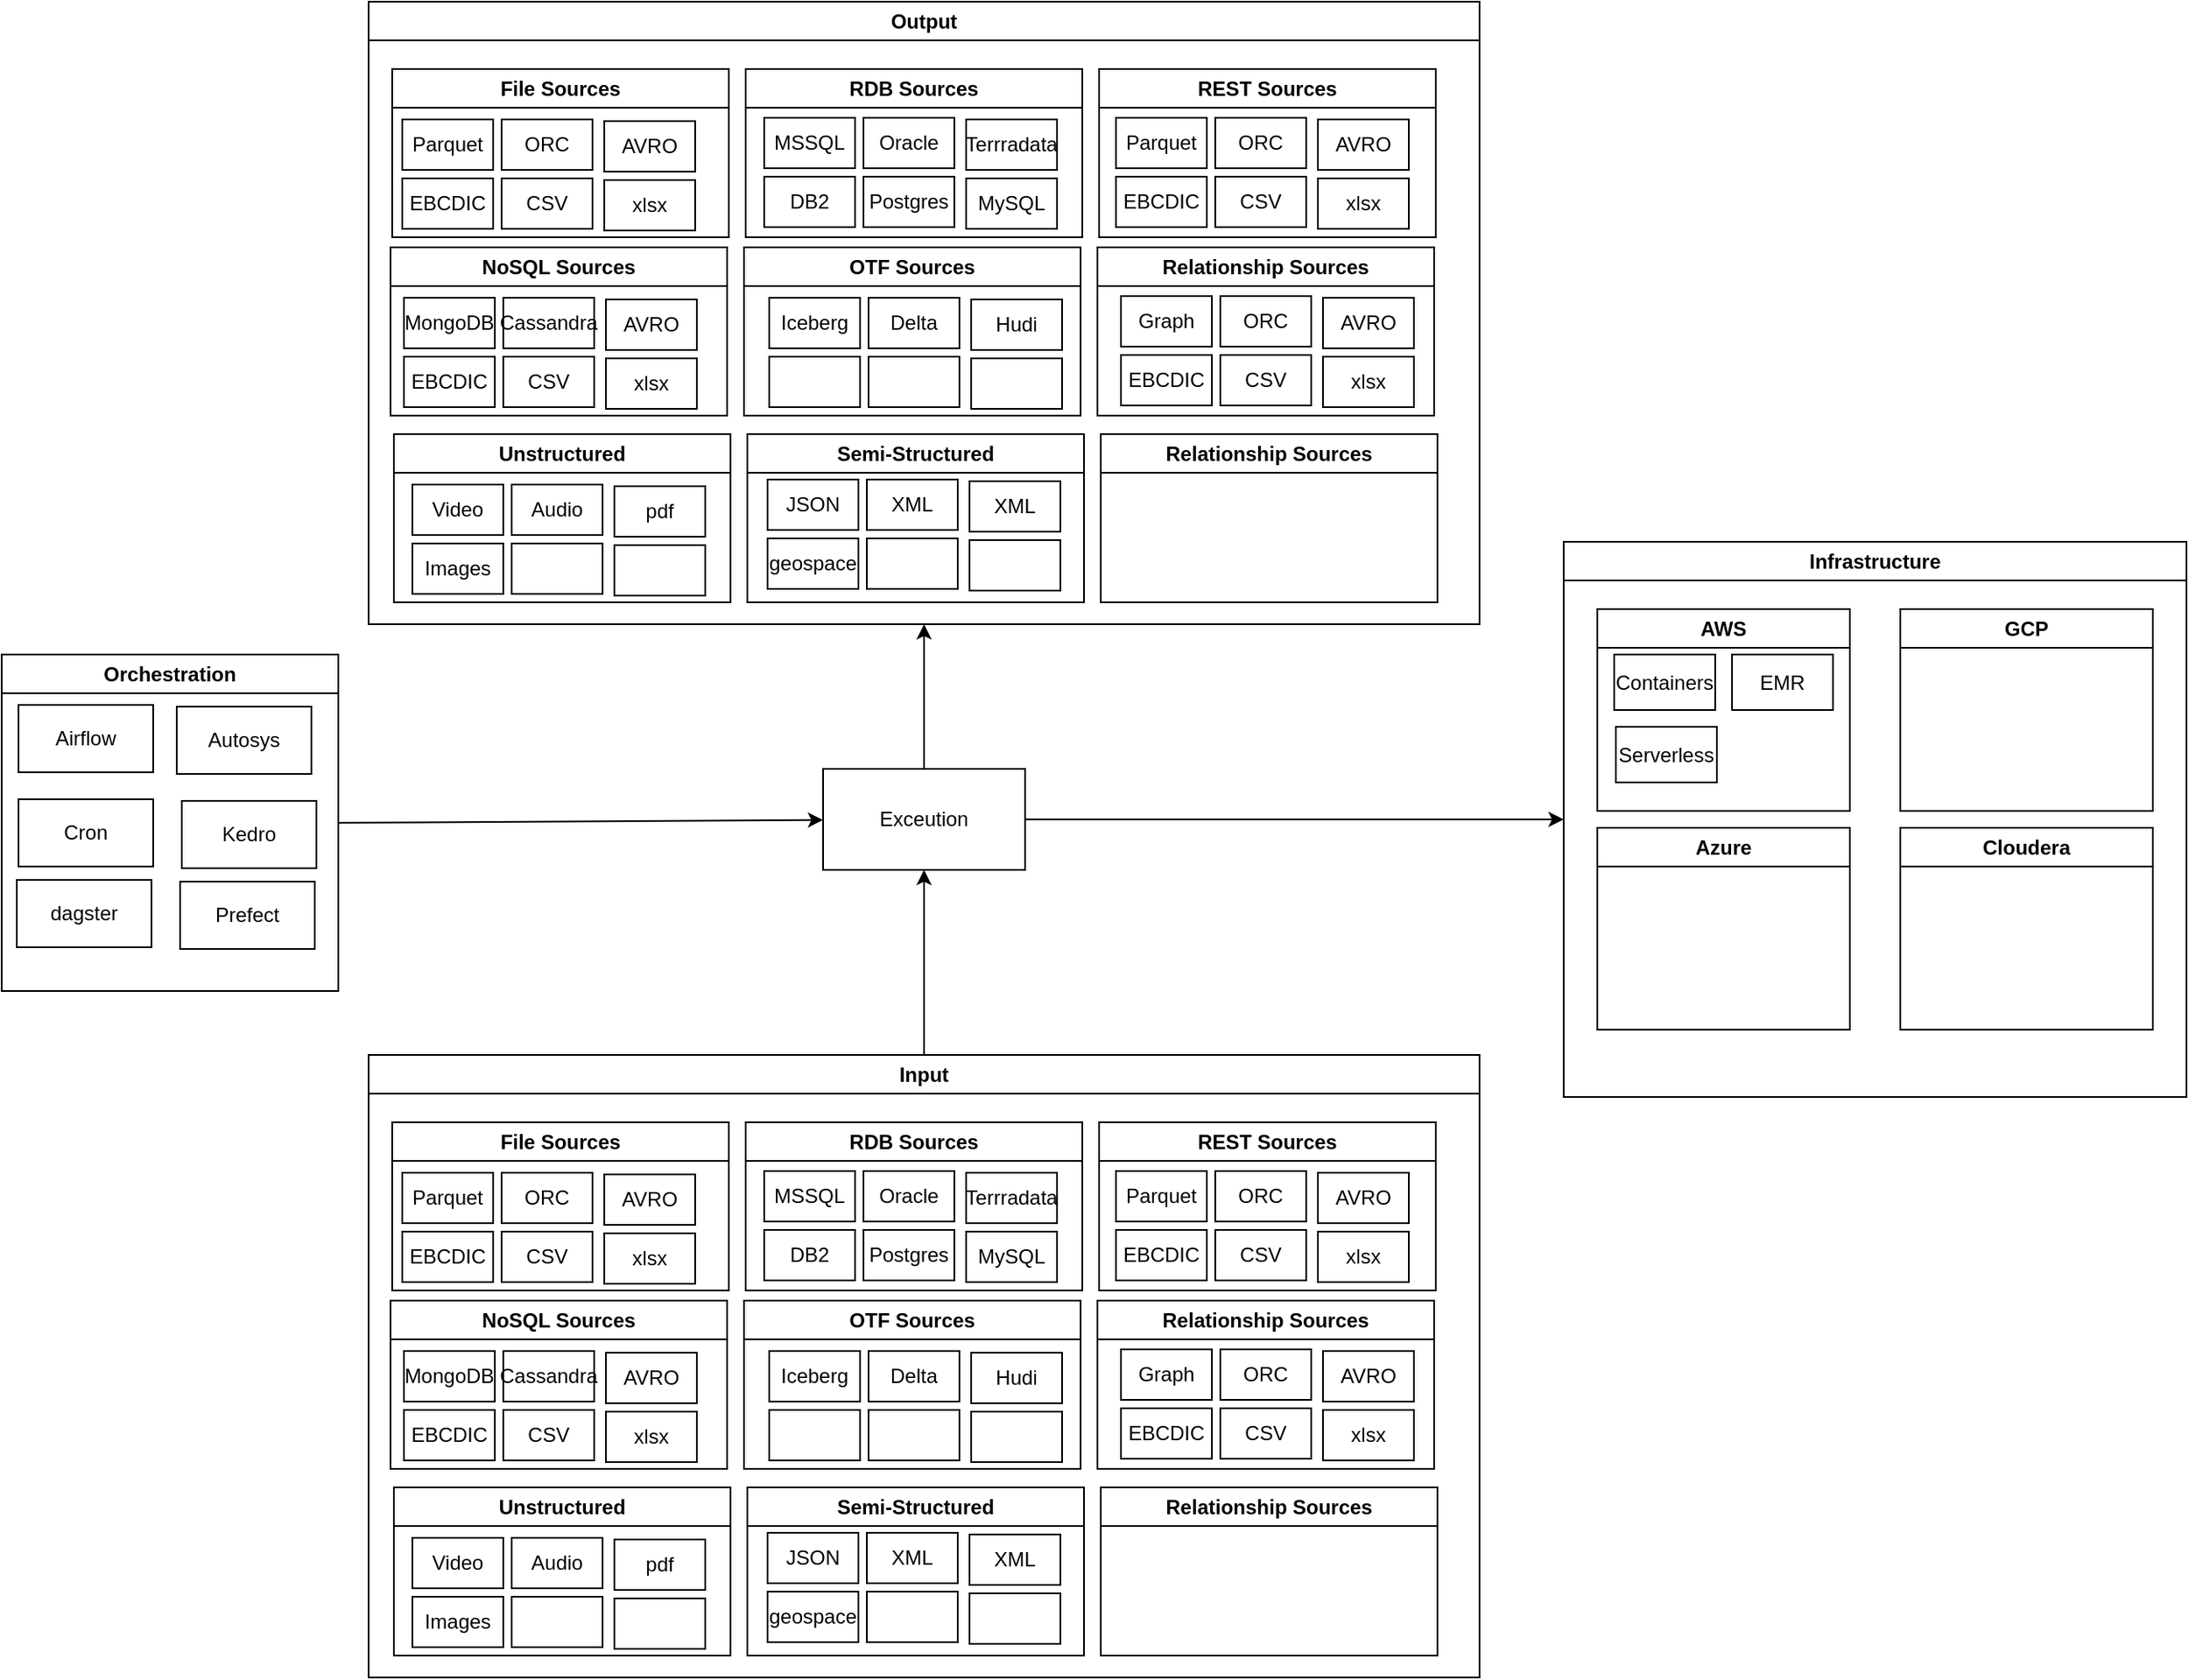 <mxfile version="23.1.2" type="github">
  <diagram name="Page-1" id="qpkbw7lAyscy1kqCkF4M">
    <mxGraphModel dx="2236" dy="1885" grid="1" gridSize="10" guides="1" tooltips="1" connect="1" arrows="1" fold="1" page="1" pageScale="1" pageWidth="850" pageHeight="1100" math="0" shadow="0">
      <root>
        <mxCell id="0" />
        <mxCell id="1" parent="0" />
        <mxCell id="6YPHFOy4guUbye9Mkrya-6" value="" style="edgeStyle=orthogonalEdgeStyle;rounded=0;orthogonalLoop=1;jettySize=auto;html=1;exitX=0.5;exitY=0;exitDx=0;exitDy=0;" edge="1" parent="1" source="6YPHFOy4guUbye9Mkrya-9" target="6YPHFOy4guUbye9Mkrya-1">
          <mxGeometry relative="1" as="geometry">
            <mxPoint x="420" y="410" as="sourcePoint" />
          </mxGeometry>
        </mxCell>
        <mxCell id="6YPHFOy4guUbye9Mkrya-8" value="" style="edgeStyle=orthogonalEdgeStyle;rounded=0;orthogonalLoop=1;jettySize=auto;html=1;entryX=0;entryY=0.5;entryDx=0;entryDy=0;" edge="1" parent="1" source="6YPHFOy4guUbye9Mkrya-1" target="6YPHFOy4guUbye9Mkrya-139">
          <mxGeometry relative="1" as="geometry">
            <mxPoint x="760" y="340" as="targetPoint" />
          </mxGeometry>
        </mxCell>
        <mxCell id="6YPHFOy4guUbye9Mkrya-129" value="" style="edgeStyle=orthogonalEdgeStyle;rounded=0;orthogonalLoop=1;jettySize=auto;html=1;entryX=0.5;entryY=1;entryDx=0;entryDy=0;" edge="1" parent="1" source="6YPHFOy4guUbye9Mkrya-1" target="6YPHFOy4guUbye9Mkrya-71">
          <mxGeometry relative="1" as="geometry" />
        </mxCell>
        <mxCell id="6YPHFOy4guUbye9Mkrya-1" value="Exceution" style="rounded=0;whiteSpace=wrap;html=1;" vertex="1" parent="1">
          <mxGeometry x="360" y="270" width="120" height="60" as="geometry" />
        </mxCell>
        <mxCell id="6YPHFOy4guUbye9Mkrya-69" value="" style="group" vertex="1" connectable="0" parent="1">
          <mxGeometry x="90" y="440" width="660" height="370" as="geometry" />
        </mxCell>
        <mxCell id="6YPHFOy4guUbye9Mkrya-9" value="Input" style="swimlane;whiteSpace=wrap;html=1;" vertex="1" parent="6YPHFOy4guUbye9Mkrya-69">
          <mxGeometry width="660" height="370" as="geometry" />
        </mxCell>
        <mxCell id="6YPHFOy4guUbye9Mkrya-11" value="File Sources" style="swimlane;whiteSpace=wrap;html=1;" vertex="1" parent="6YPHFOy4guUbye9Mkrya-9">
          <mxGeometry x="14" y="40" width="200" height="100" as="geometry" />
        </mxCell>
        <mxCell id="6YPHFOy4guUbye9Mkrya-17" value="Parquet" style="rounded=0;whiteSpace=wrap;html=1;" vertex="1" parent="6YPHFOy4guUbye9Mkrya-11">
          <mxGeometry x="6" y="30" width="54" height="30" as="geometry" />
        </mxCell>
        <mxCell id="6YPHFOy4guUbye9Mkrya-12" value="RDB Sources" style="swimlane;whiteSpace=wrap;html=1;" vertex="1" parent="6YPHFOy4guUbye9Mkrya-9">
          <mxGeometry x="224" y="40" width="200" height="100" as="geometry" />
        </mxCell>
        <mxCell id="6YPHFOy4guUbye9Mkrya-13" value="REST Sources" style="swimlane;whiteSpace=wrap;html=1;" vertex="1" parent="6YPHFOy4guUbye9Mkrya-9">
          <mxGeometry x="434" y="40" width="200" height="100" as="geometry" />
        </mxCell>
        <mxCell id="6YPHFOy4guUbye9Mkrya-14" value="NoSQL Sources" style="swimlane;whiteSpace=wrap;html=1;" vertex="1" parent="6YPHFOy4guUbye9Mkrya-69">
          <mxGeometry x="13" y="146" width="200" height="100" as="geometry" />
        </mxCell>
        <mxCell id="6YPHFOy4guUbye9Mkrya-15" value="OTF Sources" style="swimlane;whiteSpace=wrap;html=1;" vertex="1" parent="6YPHFOy4guUbye9Mkrya-69">
          <mxGeometry x="223" y="146" width="200" height="100" as="geometry" />
        </mxCell>
        <mxCell id="6YPHFOy4guUbye9Mkrya-16" value="Relationship Sources" style="swimlane;whiteSpace=wrap;html=1;" vertex="1" parent="6YPHFOy4guUbye9Mkrya-69">
          <mxGeometry x="433" y="146" width="200" height="100" as="geometry" />
        </mxCell>
        <mxCell id="6YPHFOy4guUbye9Mkrya-19" value="ORC" style="rounded=0;whiteSpace=wrap;html=1;" vertex="1" parent="6YPHFOy4guUbye9Mkrya-69">
          <mxGeometry x="79" y="70" width="54" height="30" as="geometry" />
        </mxCell>
        <mxCell id="6YPHFOy4guUbye9Mkrya-20" value="AVRO" style="rounded=0;whiteSpace=wrap;html=1;" vertex="1" parent="6YPHFOy4guUbye9Mkrya-69">
          <mxGeometry x="140" y="71" width="54" height="30" as="geometry" />
        </mxCell>
        <mxCell id="6YPHFOy4guUbye9Mkrya-21" value="EBCDIC" style="rounded=0;whiteSpace=wrap;html=1;" vertex="1" parent="6YPHFOy4guUbye9Mkrya-69">
          <mxGeometry x="20" y="105" width="54" height="30" as="geometry" />
        </mxCell>
        <mxCell id="6YPHFOy4guUbye9Mkrya-22" value="CSV" style="rounded=0;whiteSpace=wrap;html=1;" vertex="1" parent="6YPHFOy4guUbye9Mkrya-69">
          <mxGeometry x="79" y="105" width="54" height="30" as="geometry" />
        </mxCell>
        <mxCell id="6YPHFOy4guUbye9Mkrya-23" value="xlsx" style="rounded=0;whiteSpace=wrap;html=1;" vertex="1" parent="6YPHFOy4guUbye9Mkrya-69">
          <mxGeometry x="140" y="106" width="54" height="30" as="geometry" />
        </mxCell>
        <mxCell id="6YPHFOy4guUbye9Mkrya-24" value="Unstructured" style="swimlane;whiteSpace=wrap;html=1;" vertex="1" parent="6YPHFOy4guUbye9Mkrya-69">
          <mxGeometry x="15" y="257" width="200" height="100" as="geometry" />
        </mxCell>
        <mxCell id="6YPHFOy4guUbye9Mkrya-25" value="Semi-Structured" style="swimlane;whiteSpace=wrap;html=1;" vertex="1" parent="6YPHFOy4guUbye9Mkrya-69">
          <mxGeometry x="225" y="257" width="200" height="100" as="geometry" />
        </mxCell>
        <mxCell id="6YPHFOy4guUbye9Mkrya-26" value="Relationship Sources" style="swimlane;whiteSpace=wrap;html=1;" vertex="1" parent="6YPHFOy4guUbye9Mkrya-69">
          <mxGeometry x="435" y="257" width="200" height="100" as="geometry" />
        </mxCell>
        <mxCell id="6YPHFOy4guUbye9Mkrya-27" value="MSSQL" style="rounded=0;whiteSpace=wrap;html=1;" vertex="1" parent="6YPHFOy4guUbye9Mkrya-69">
          <mxGeometry x="235" y="69" width="54" height="30" as="geometry" />
        </mxCell>
        <mxCell id="6YPHFOy4guUbye9Mkrya-28" value="Oracle" style="rounded=0;whiteSpace=wrap;html=1;" vertex="1" parent="6YPHFOy4guUbye9Mkrya-69">
          <mxGeometry x="294" y="69" width="54" height="30" as="geometry" />
        </mxCell>
        <mxCell id="6YPHFOy4guUbye9Mkrya-29" value="Terrradata" style="rounded=0;whiteSpace=wrap;html=1;" vertex="1" parent="6YPHFOy4guUbye9Mkrya-69">
          <mxGeometry x="355" y="70" width="54" height="30" as="geometry" />
        </mxCell>
        <mxCell id="6YPHFOy4guUbye9Mkrya-30" value="DB2" style="rounded=0;whiteSpace=wrap;html=1;" vertex="1" parent="6YPHFOy4guUbye9Mkrya-69">
          <mxGeometry x="235" y="104" width="54" height="30" as="geometry" />
        </mxCell>
        <mxCell id="6YPHFOy4guUbye9Mkrya-31" value="Postgres" style="rounded=0;whiteSpace=wrap;html=1;" vertex="1" parent="6YPHFOy4guUbye9Mkrya-69">
          <mxGeometry x="294" y="104" width="54" height="30" as="geometry" />
        </mxCell>
        <mxCell id="6YPHFOy4guUbye9Mkrya-32" value="MySQL" style="rounded=0;whiteSpace=wrap;html=1;" vertex="1" parent="6YPHFOy4guUbye9Mkrya-69">
          <mxGeometry x="355" y="105" width="54" height="30" as="geometry" />
        </mxCell>
        <mxCell id="6YPHFOy4guUbye9Mkrya-33" value="Parquet" style="rounded=0;whiteSpace=wrap;html=1;" vertex="1" parent="6YPHFOy4guUbye9Mkrya-69">
          <mxGeometry x="444" y="69" width="54" height="30" as="geometry" />
        </mxCell>
        <mxCell id="6YPHFOy4guUbye9Mkrya-34" value="ORC" style="rounded=0;whiteSpace=wrap;html=1;" vertex="1" parent="6YPHFOy4guUbye9Mkrya-69">
          <mxGeometry x="503" y="69" width="54" height="30" as="geometry" />
        </mxCell>
        <mxCell id="6YPHFOy4guUbye9Mkrya-35" value="AVRO" style="rounded=0;whiteSpace=wrap;html=1;" vertex="1" parent="6YPHFOy4guUbye9Mkrya-69">
          <mxGeometry x="564" y="70" width="54" height="30" as="geometry" />
        </mxCell>
        <mxCell id="6YPHFOy4guUbye9Mkrya-36" value="EBCDIC" style="rounded=0;whiteSpace=wrap;html=1;" vertex="1" parent="6YPHFOy4guUbye9Mkrya-69">
          <mxGeometry x="444" y="104" width="54" height="30" as="geometry" />
        </mxCell>
        <mxCell id="6YPHFOy4guUbye9Mkrya-37" value="CSV" style="rounded=0;whiteSpace=wrap;html=1;" vertex="1" parent="6YPHFOy4guUbye9Mkrya-69">
          <mxGeometry x="503" y="104" width="54" height="30" as="geometry" />
        </mxCell>
        <mxCell id="6YPHFOy4guUbye9Mkrya-38" value="xlsx" style="rounded=0;whiteSpace=wrap;html=1;" vertex="1" parent="6YPHFOy4guUbye9Mkrya-69">
          <mxGeometry x="564" y="105" width="54" height="30" as="geometry" />
        </mxCell>
        <mxCell id="6YPHFOy4guUbye9Mkrya-39" value="Iceberg" style="rounded=0;whiteSpace=wrap;html=1;" vertex="1" parent="6YPHFOy4guUbye9Mkrya-69">
          <mxGeometry x="238" y="176" width="54" height="30" as="geometry" />
        </mxCell>
        <mxCell id="6YPHFOy4guUbye9Mkrya-40" value="Delta" style="rounded=0;whiteSpace=wrap;html=1;" vertex="1" parent="6YPHFOy4guUbye9Mkrya-69">
          <mxGeometry x="297" y="176" width="54" height="30" as="geometry" />
        </mxCell>
        <mxCell id="6YPHFOy4guUbye9Mkrya-41" value="Hudi" style="rounded=0;whiteSpace=wrap;html=1;" vertex="1" parent="6YPHFOy4guUbye9Mkrya-69">
          <mxGeometry x="358" y="177" width="54" height="30" as="geometry" />
        </mxCell>
        <mxCell id="6YPHFOy4guUbye9Mkrya-42" value="" style="rounded=0;whiteSpace=wrap;html=1;" vertex="1" parent="6YPHFOy4guUbye9Mkrya-69">
          <mxGeometry x="238" y="211" width="54" height="30" as="geometry" />
        </mxCell>
        <mxCell id="6YPHFOy4guUbye9Mkrya-43" value="" style="rounded=0;whiteSpace=wrap;html=1;" vertex="1" parent="6YPHFOy4guUbye9Mkrya-69">
          <mxGeometry x="297" y="211" width="54" height="30" as="geometry" />
        </mxCell>
        <mxCell id="6YPHFOy4guUbye9Mkrya-44" value="" style="rounded=0;whiteSpace=wrap;html=1;" vertex="1" parent="6YPHFOy4guUbye9Mkrya-69">
          <mxGeometry x="358" y="212" width="54" height="30" as="geometry" />
        </mxCell>
        <mxCell id="6YPHFOy4guUbye9Mkrya-45" value="Graph" style="rounded=0;whiteSpace=wrap;html=1;" vertex="1" parent="6YPHFOy4guUbye9Mkrya-69">
          <mxGeometry x="447" y="175" width="54" height="30" as="geometry" />
        </mxCell>
        <mxCell id="6YPHFOy4guUbye9Mkrya-46" value="ORC" style="rounded=0;whiteSpace=wrap;html=1;" vertex="1" parent="6YPHFOy4guUbye9Mkrya-69">
          <mxGeometry x="506" y="175" width="54" height="30" as="geometry" />
        </mxCell>
        <mxCell id="6YPHFOy4guUbye9Mkrya-47" value="AVRO" style="rounded=0;whiteSpace=wrap;html=1;" vertex="1" parent="6YPHFOy4guUbye9Mkrya-69">
          <mxGeometry x="567" y="176" width="54" height="30" as="geometry" />
        </mxCell>
        <mxCell id="6YPHFOy4guUbye9Mkrya-48" value="EBCDIC" style="rounded=0;whiteSpace=wrap;html=1;" vertex="1" parent="6YPHFOy4guUbye9Mkrya-69">
          <mxGeometry x="447" y="210" width="54" height="30" as="geometry" />
        </mxCell>
        <mxCell id="6YPHFOy4guUbye9Mkrya-49" value="CSV" style="rounded=0;whiteSpace=wrap;html=1;" vertex="1" parent="6YPHFOy4guUbye9Mkrya-69">
          <mxGeometry x="506" y="210" width="54" height="30" as="geometry" />
        </mxCell>
        <mxCell id="6YPHFOy4guUbye9Mkrya-50" value="xlsx" style="rounded=0;whiteSpace=wrap;html=1;" vertex="1" parent="6YPHFOy4guUbye9Mkrya-69">
          <mxGeometry x="567" y="211" width="54" height="30" as="geometry" />
        </mxCell>
        <mxCell id="6YPHFOy4guUbye9Mkrya-51" value="JSON" style="rounded=0;whiteSpace=wrap;html=1;" vertex="1" parent="6YPHFOy4guUbye9Mkrya-69">
          <mxGeometry x="237" y="284" width="54" height="30" as="geometry" />
        </mxCell>
        <mxCell id="6YPHFOy4guUbye9Mkrya-52" value="XML" style="rounded=0;whiteSpace=wrap;html=1;" vertex="1" parent="6YPHFOy4guUbye9Mkrya-69">
          <mxGeometry x="296" y="284" width="54" height="30" as="geometry" />
        </mxCell>
        <mxCell id="6YPHFOy4guUbye9Mkrya-53" value="XML" style="rounded=0;whiteSpace=wrap;html=1;" vertex="1" parent="6YPHFOy4guUbye9Mkrya-69">
          <mxGeometry x="357" y="285" width="54" height="30" as="geometry" />
        </mxCell>
        <mxCell id="6YPHFOy4guUbye9Mkrya-54" value="geospace" style="rounded=0;whiteSpace=wrap;html=1;" vertex="1" parent="6YPHFOy4guUbye9Mkrya-69">
          <mxGeometry x="237" y="319" width="54" height="30" as="geometry" />
        </mxCell>
        <mxCell id="6YPHFOy4guUbye9Mkrya-55" value="" style="rounded=0;whiteSpace=wrap;html=1;" vertex="1" parent="6YPHFOy4guUbye9Mkrya-69">
          <mxGeometry x="296" y="319" width="54" height="30" as="geometry" />
        </mxCell>
        <mxCell id="6YPHFOy4guUbye9Mkrya-56" value="" style="rounded=0;whiteSpace=wrap;html=1;" vertex="1" parent="6YPHFOy4guUbye9Mkrya-69">
          <mxGeometry x="357" y="320" width="54" height="30" as="geometry" />
        </mxCell>
        <mxCell id="6YPHFOy4guUbye9Mkrya-57" value="Video" style="rounded=0;whiteSpace=wrap;html=1;" vertex="1" parent="6YPHFOy4guUbye9Mkrya-69">
          <mxGeometry x="26" y="287" width="54" height="30" as="geometry" />
        </mxCell>
        <mxCell id="6YPHFOy4guUbye9Mkrya-58" value="Audio" style="rounded=0;whiteSpace=wrap;html=1;" vertex="1" parent="6YPHFOy4guUbye9Mkrya-69">
          <mxGeometry x="85" y="287" width="54" height="30" as="geometry" />
        </mxCell>
        <mxCell id="6YPHFOy4guUbye9Mkrya-59" value="pdf" style="rounded=0;whiteSpace=wrap;html=1;" vertex="1" parent="6YPHFOy4guUbye9Mkrya-69">
          <mxGeometry x="146" y="288" width="54" height="30" as="geometry" />
        </mxCell>
        <mxCell id="6YPHFOy4guUbye9Mkrya-60" value="Images" style="rounded=0;whiteSpace=wrap;html=1;" vertex="1" parent="6YPHFOy4guUbye9Mkrya-69">
          <mxGeometry x="26" y="322" width="54" height="30" as="geometry" />
        </mxCell>
        <mxCell id="6YPHFOy4guUbye9Mkrya-61" value="" style="rounded=0;whiteSpace=wrap;html=1;" vertex="1" parent="6YPHFOy4guUbye9Mkrya-69">
          <mxGeometry x="85" y="322" width="54" height="30" as="geometry" />
        </mxCell>
        <mxCell id="6YPHFOy4guUbye9Mkrya-62" value="" style="rounded=0;whiteSpace=wrap;html=1;" vertex="1" parent="6YPHFOy4guUbye9Mkrya-69">
          <mxGeometry x="146" y="323" width="54" height="30" as="geometry" />
        </mxCell>
        <mxCell id="6YPHFOy4guUbye9Mkrya-63" value="MongoDB" style="rounded=0;whiteSpace=wrap;html=1;" vertex="1" parent="6YPHFOy4guUbye9Mkrya-69">
          <mxGeometry x="21" y="176" width="54" height="30" as="geometry" />
        </mxCell>
        <mxCell id="6YPHFOy4guUbye9Mkrya-64" value="Cassandra" style="rounded=0;whiteSpace=wrap;html=1;" vertex="1" parent="6YPHFOy4guUbye9Mkrya-69">
          <mxGeometry x="80" y="176" width="54" height="30" as="geometry" />
        </mxCell>
        <mxCell id="6YPHFOy4guUbye9Mkrya-65" value="AVRO" style="rounded=0;whiteSpace=wrap;html=1;" vertex="1" parent="6YPHFOy4guUbye9Mkrya-69">
          <mxGeometry x="141" y="177" width="54" height="30" as="geometry" />
        </mxCell>
        <mxCell id="6YPHFOy4guUbye9Mkrya-66" value="EBCDIC" style="rounded=0;whiteSpace=wrap;html=1;" vertex="1" parent="6YPHFOy4guUbye9Mkrya-69">
          <mxGeometry x="21" y="211" width="54" height="30" as="geometry" />
        </mxCell>
        <mxCell id="6YPHFOy4guUbye9Mkrya-67" value="CSV" style="rounded=0;whiteSpace=wrap;html=1;" vertex="1" parent="6YPHFOy4guUbye9Mkrya-69">
          <mxGeometry x="80" y="211" width="54" height="30" as="geometry" />
        </mxCell>
        <mxCell id="6YPHFOy4guUbye9Mkrya-68" value="xlsx" style="rounded=0;whiteSpace=wrap;html=1;" vertex="1" parent="6YPHFOy4guUbye9Mkrya-69">
          <mxGeometry x="141" y="212" width="54" height="30" as="geometry" />
        </mxCell>
        <mxCell id="6YPHFOy4guUbye9Mkrya-70" value="" style="group" vertex="1" connectable="0" parent="1">
          <mxGeometry x="90" y="-186" width="660" height="370" as="geometry" />
        </mxCell>
        <mxCell id="6YPHFOy4guUbye9Mkrya-71" value="Output" style="swimlane;whiteSpace=wrap;html=1;" vertex="1" parent="6YPHFOy4guUbye9Mkrya-70">
          <mxGeometry width="660" height="370" as="geometry" />
        </mxCell>
        <mxCell id="6YPHFOy4guUbye9Mkrya-72" value="File Sources" style="swimlane;whiteSpace=wrap;html=1;" vertex="1" parent="6YPHFOy4guUbye9Mkrya-71">
          <mxGeometry x="14" y="40" width="200" height="100" as="geometry" />
        </mxCell>
        <mxCell id="6YPHFOy4guUbye9Mkrya-73" value="Parquet" style="rounded=0;whiteSpace=wrap;html=1;" vertex="1" parent="6YPHFOy4guUbye9Mkrya-72">
          <mxGeometry x="6" y="30" width="54" height="30" as="geometry" />
        </mxCell>
        <mxCell id="6YPHFOy4guUbye9Mkrya-74" value="RDB Sources" style="swimlane;whiteSpace=wrap;html=1;" vertex="1" parent="6YPHFOy4guUbye9Mkrya-71">
          <mxGeometry x="224" y="40" width="200" height="100" as="geometry" />
        </mxCell>
        <mxCell id="6YPHFOy4guUbye9Mkrya-75" value="REST Sources" style="swimlane;whiteSpace=wrap;html=1;" vertex="1" parent="6YPHFOy4guUbye9Mkrya-71">
          <mxGeometry x="434" y="40" width="200" height="100" as="geometry" />
        </mxCell>
        <mxCell id="6YPHFOy4guUbye9Mkrya-76" value="NoSQL Sources" style="swimlane;whiteSpace=wrap;html=1;" vertex="1" parent="6YPHFOy4guUbye9Mkrya-70">
          <mxGeometry x="13" y="146" width="200" height="100" as="geometry" />
        </mxCell>
        <mxCell id="6YPHFOy4guUbye9Mkrya-77" value="OTF Sources" style="swimlane;whiteSpace=wrap;html=1;" vertex="1" parent="6YPHFOy4guUbye9Mkrya-70">
          <mxGeometry x="223" y="146" width="200" height="100" as="geometry" />
        </mxCell>
        <mxCell id="6YPHFOy4guUbye9Mkrya-78" value="Relationship Sources" style="swimlane;whiteSpace=wrap;html=1;" vertex="1" parent="6YPHFOy4guUbye9Mkrya-70">
          <mxGeometry x="433" y="146" width="200" height="100" as="geometry" />
        </mxCell>
        <mxCell id="6YPHFOy4guUbye9Mkrya-79" value="ORC" style="rounded=0;whiteSpace=wrap;html=1;" vertex="1" parent="6YPHFOy4guUbye9Mkrya-70">
          <mxGeometry x="79" y="70" width="54" height="30" as="geometry" />
        </mxCell>
        <mxCell id="6YPHFOy4guUbye9Mkrya-80" value="AVRO" style="rounded=0;whiteSpace=wrap;html=1;" vertex="1" parent="6YPHFOy4guUbye9Mkrya-70">
          <mxGeometry x="140" y="71" width="54" height="30" as="geometry" />
        </mxCell>
        <mxCell id="6YPHFOy4guUbye9Mkrya-81" value="EBCDIC" style="rounded=0;whiteSpace=wrap;html=1;" vertex="1" parent="6YPHFOy4guUbye9Mkrya-70">
          <mxGeometry x="20" y="105" width="54" height="30" as="geometry" />
        </mxCell>
        <mxCell id="6YPHFOy4guUbye9Mkrya-82" value="CSV" style="rounded=0;whiteSpace=wrap;html=1;" vertex="1" parent="6YPHFOy4guUbye9Mkrya-70">
          <mxGeometry x="79" y="105" width="54" height="30" as="geometry" />
        </mxCell>
        <mxCell id="6YPHFOy4guUbye9Mkrya-83" value="xlsx" style="rounded=0;whiteSpace=wrap;html=1;" vertex="1" parent="6YPHFOy4guUbye9Mkrya-70">
          <mxGeometry x="140" y="106" width="54" height="30" as="geometry" />
        </mxCell>
        <mxCell id="6YPHFOy4guUbye9Mkrya-84" value="Unstructured" style="swimlane;whiteSpace=wrap;html=1;" vertex="1" parent="6YPHFOy4guUbye9Mkrya-70">
          <mxGeometry x="15" y="257" width="200" height="100" as="geometry" />
        </mxCell>
        <mxCell id="6YPHFOy4guUbye9Mkrya-85" value="Semi-Structured" style="swimlane;whiteSpace=wrap;html=1;" vertex="1" parent="6YPHFOy4guUbye9Mkrya-70">
          <mxGeometry x="225" y="257" width="200" height="100" as="geometry" />
        </mxCell>
        <mxCell id="6YPHFOy4guUbye9Mkrya-86" value="Relationship Sources" style="swimlane;whiteSpace=wrap;html=1;" vertex="1" parent="6YPHFOy4guUbye9Mkrya-70">
          <mxGeometry x="435" y="257" width="200" height="100" as="geometry" />
        </mxCell>
        <mxCell id="6YPHFOy4guUbye9Mkrya-87" value="MSSQL" style="rounded=0;whiteSpace=wrap;html=1;" vertex="1" parent="6YPHFOy4guUbye9Mkrya-70">
          <mxGeometry x="235" y="69" width="54" height="30" as="geometry" />
        </mxCell>
        <mxCell id="6YPHFOy4guUbye9Mkrya-88" value="Oracle" style="rounded=0;whiteSpace=wrap;html=1;" vertex="1" parent="6YPHFOy4guUbye9Mkrya-70">
          <mxGeometry x="294" y="69" width="54" height="30" as="geometry" />
        </mxCell>
        <mxCell id="6YPHFOy4guUbye9Mkrya-89" value="Terrradata" style="rounded=0;whiteSpace=wrap;html=1;" vertex="1" parent="6YPHFOy4guUbye9Mkrya-70">
          <mxGeometry x="355" y="70" width="54" height="30" as="geometry" />
        </mxCell>
        <mxCell id="6YPHFOy4guUbye9Mkrya-90" value="DB2" style="rounded=0;whiteSpace=wrap;html=1;" vertex="1" parent="6YPHFOy4guUbye9Mkrya-70">
          <mxGeometry x="235" y="104" width="54" height="30" as="geometry" />
        </mxCell>
        <mxCell id="6YPHFOy4guUbye9Mkrya-91" value="Postgres" style="rounded=0;whiteSpace=wrap;html=1;" vertex="1" parent="6YPHFOy4guUbye9Mkrya-70">
          <mxGeometry x="294" y="104" width="54" height="30" as="geometry" />
        </mxCell>
        <mxCell id="6YPHFOy4guUbye9Mkrya-92" value="MySQL" style="rounded=0;whiteSpace=wrap;html=1;" vertex="1" parent="6YPHFOy4guUbye9Mkrya-70">
          <mxGeometry x="355" y="105" width="54" height="30" as="geometry" />
        </mxCell>
        <mxCell id="6YPHFOy4guUbye9Mkrya-93" value="Parquet" style="rounded=0;whiteSpace=wrap;html=1;" vertex="1" parent="6YPHFOy4guUbye9Mkrya-70">
          <mxGeometry x="444" y="69" width="54" height="30" as="geometry" />
        </mxCell>
        <mxCell id="6YPHFOy4guUbye9Mkrya-94" value="ORC" style="rounded=0;whiteSpace=wrap;html=1;" vertex="1" parent="6YPHFOy4guUbye9Mkrya-70">
          <mxGeometry x="503" y="69" width="54" height="30" as="geometry" />
        </mxCell>
        <mxCell id="6YPHFOy4guUbye9Mkrya-95" value="AVRO" style="rounded=0;whiteSpace=wrap;html=1;" vertex="1" parent="6YPHFOy4guUbye9Mkrya-70">
          <mxGeometry x="564" y="70" width="54" height="30" as="geometry" />
        </mxCell>
        <mxCell id="6YPHFOy4guUbye9Mkrya-96" value="EBCDIC" style="rounded=0;whiteSpace=wrap;html=1;" vertex="1" parent="6YPHFOy4guUbye9Mkrya-70">
          <mxGeometry x="444" y="104" width="54" height="30" as="geometry" />
        </mxCell>
        <mxCell id="6YPHFOy4guUbye9Mkrya-97" value="CSV" style="rounded=0;whiteSpace=wrap;html=1;" vertex="1" parent="6YPHFOy4guUbye9Mkrya-70">
          <mxGeometry x="503" y="104" width="54" height="30" as="geometry" />
        </mxCell>
        <mxCell id="6YPHFOy4guUbye9Mkrya-98" value="xlsx" style="rounded=0;whiteSpace=wrap;html=1;" vertex="1" parent="6YPHFOy4guUbye9Mkrya-70">
          <mxGeometry x="564" y="105" width="54" height="30" as="geometry" />
        </mxCell>
        <mxCell id="6YPHFOy4guUbye9Mkrya-99" value="Iceberg" style="rounded=0;whiteSpace=wrap;html=1;" vertex="1" parent="6YPHFOy4guUbye9Mkrya-70">
          <mxGeometry x="238" y="176" width="54" height="30" as="geometry" />
        </mxCell>
        <mxCell id="6YPHFOy4guUbye9Mkrya-100" value="Delta" style="rounded=0;whiteSpace=wrap;html=1;" vertex="1" parent="6YPHFOy4guUbye9Mkrya-70">
          <mxGeometry x="297" y="176" width="54" height="30" as="geometry" />
        </mxCell>
        <mxCell id="6YPHFOy4guUbye9Mkrya-101" value="Hudi" style="rounded=0;whiteSpace=wrap;html=1;" vertex="1" parent="6YPHFOy4guUbye9Mkrya-70">
          <mxGeometry x="358" y="177" width="54" height="30" as="geometry" />
        </mxCell>
        <mxCell id="6YPHFOy4guUbye9Mkrya-102" value="" style="rounded=0;whiteSpace=wrap;html=1;" vertex="1" parent="6YPHFOy4guUbye9Mkrya-70">
          <mxGeometry x="238" y="211" width="54" height="30" as="geometry" />
        </mxCell>
        <mxCell id="6YPHFOy4guUbye9Mkrya-103" value="" style="rounded=0;whiteSpace=wrap;html=1;" vertex="1" parent="6YPHFOy4guUbye9Mkrya-70">
          <mxGeometry x="297" y="211" width="54" height="30" as="geometry" />
        </mxCell>
        <mxCell id="6YPHFOy4guUbye9Mkrya-104" value="" style="rounded=0;whiteSpace=wrap;html=1;" vertex="1" parent="6YPHFOy4guUbye9Mkrya-70">
          <mxGeometry x="358" y="212" width="54" height="30" as="geometry" />
        </mxCell>
        <mxCell id="6YPHFOy4guUbye9Mkrya-105" value="Graph" style="rounded=0;whiteSpace=wrap;html=1;" vertex="1" parent="6YPHFOy4guUbye9Mkrya-70">
          <mxGeometry x="447" y="175" width="54" height="30" as="geometry" />
        </mxCell>
        <mxCell id="6YPHFOy4guUbye9Mkrya-106" value="ORC" style="rounded=0;whiteSpace=wrap;html=1;" vertex="1" parent="6YPHFOy4guUbye9Mkrya-70">
          <mxGeometry x="506" y="175" width="54" height="30" as="geometry" />
        </mxCell>
        <mxCell id="6YPHFOy4guUbye9Mkrya-107" value="AVRO" style="rounded=0;whiteSpace=wrap;html=1;" vertex="1" parent="6YPHFOy4guUbye9Mkrya-70">
          <mxGeometry x="567" y="176" width="54" height="30" as="geometry" />
        </mxCell>
        <mxCell id="6YPHFOy4guUbye9Mkrya-108" value="EBCDIC" style="rounded=0;whiteSpace=wrap;html=1;" vertex="1" parent="6YPHFOy4guUbye9Mkrya-70">
          <mxGeometry x="447" y="210" width="54" height="30" as="geometry" />
        </mxCell>
        <mxCell id="6YPHFOy4guUbye9Mkrya-109" value="CSV" style="rounded=0;whiteSpace=wrap;html=1;" vertex="1" parent="6YPHFOy4guUbye9Mkrya-70">
          <mxGeometry x="506" y="210" width="54" height="30" as="geometry" />
        </mxCell>
        <mxCell id="6YPHFOy4guUbye9Mkrya-110" value="xlsx" style="rounded=0;whiteSpace=wrap;html=1;" vertex="1" parent="6YPHFOy4guUbye9Mkrya-70">
          <mxGeometry x="567" y="211" width="54" height="30" as="geometry" />
        </mxCell>
        <mxCell id="6YPHFOy4guUbye9Mkrya-111" value="JSON" style="rounded=0;whiteSpace=wrap;html=1;" vertex="1" parent="6YPHFOy4guUbye9Mkrya-70">
          <mxGeometry x="237" y="284" width="54" height="30" as="geometry" />
        </mxCell>
        <mxCell id="6YPHFOy4guUbye9Mkrya-112" value="XML" style="rounded=0;whiteSpace=wrap;html=1;" vertex="1" parent="6YPHFOy4guUbye9Mkrya-70">
          <mxGeometry x="296" y="284" width="54" height="30" as="geometry" />
        </mxCell>
        <mxCell id="6YPHFOy4guUbye9Mkrya-113" value="XML" style="rounded=0;whiteSpace=wrap;html=1;" vertex="1" parent="6YPHFOy4guUbye9Mkrya-70">
          <mxGeometry x="357" y="285" width="54" height="30" as="geometry" />
        </mxCell>
        <mxCell id="6YPHFOy4guUbye9Mkrya-114" value="geospace" style="rounded=0;whiteSpace=wrap;html=1;" vertex="1" parent="6YPHFOy4guUbye9Mkrya-70">
          <mxGeometry x="237" y="319" width="54" height="30" as="geometry" />
        </mxCell>
        <mxCell id="6YPHFOy4guUbye9Mkrya-115" value="" style="rounded=0;whiteSpace=wrap;html=1;" vertex="1" parent="6YPHFOy4guUbye9Mkrya-70">
          <mxGeometry x="296" y="319" width="54" height="30" as="geometry" />
        </mxCell>
        <mxCell id="6YPHFOy4guUbye9Mkrya-116" value="" style="rounded=0;whiteSpace=wrap;html=1;" vertex="1" parent="6YPHFOy4guUbye9Mkrya-70">
          <mxGeometry x="357" y="320" width="54" height="30" as="geometry" />
        </mxCell>
        <mxCell id="6YPHFOy4guUbye9Mkrya-117" value="Video" style="rounded=0;whiteSpace=wrap;html=1;" vertex="1" parent="6YPHFOy4guUbye9Mkrya-70">
          <mxGeometry x="26" y="287" width="54" height="30" as="geometry" />
        </mxCell>
        <mxCell id="6YPHFOy4guUbye9Mkrya-118" value="Audio" style="rounded=0;whiteSpace=wrap;html=1;" vertex="1" parent="6YPHFOy4guUbye9Mkrya-70">
          <mxGeometry x="85" y="287" width="54" height="30" as="geometry" />
        </mxCell>
        <mxCell id="6YPHFOy4guUbye9Mkrya-119" value="pdf" style="rounded=0;whiteSpace=wrap;html=1;" vertex="1" parent="6YPHFOy4guUbye9Mkrya-70">
          <mxGeometry x="146" y="288" width="54" height="30" as="geometry" />
        </mxCell>
        <mxCell id="6YPHFOy4guUbye9Mkrya-120" value="Images" style="rounded=0;whiteSpace=wrap;html=1;" vertex="1" parent="6YPHFOy4guUbye9Mkrya-70">
          <mxGeometry x="26" y="322" width="54" height="30" as="geometry" />
        </mxCell>
        <mxCell id="6YPHFOy4guUbye9Mkrya-121" value="" style="rounded=0;whiteSpace=wrap;html=1;" vertex="1" parent="6YPHFOy4guUbye9Mkrya-70">
          <mxGeometry x="85" y="322" width="54" height="30" as="geometry" />
        </mxCell>
        <mxCell id="6YPHFOy4guUbye9Mkrya-122" value="" style="rounded=0;whiteSpace=wrap;html=1;" vertex="1" parent="6YPHFOy4guUbye9Mkrya-70">
          <mxGeometry x="146" y="323" width="54" height="30" as="geometry" />
        </mxCell>
        <mxCell id="6YPHFOy4guUbye9Mkrya-123" value="MongoDB" style="rounded=0;whiteSpace=wrap;html=1;" vertex="1" parent="6YPHFOy4guUbye9Mkrya-70">
          <mxGeometry x="21" y="176" width="54" height="30" as="geometry" />
        </mxCell>
        <mxCell id="6YPHFOy4guUbye9Mkrya-124" value="Cassandra" style="rounded=0;whiteSpace=wrap;html=1;" vertex="1" parent="6YPHFOy4guUbye9Mkrya-70">
          <mxGeometry x="80" y="176" width="54" height="30" as="geometry" />
        </mxCell>
        <mxCell id="6YPHFOy4guUbye9Mkrya-125" value="AVRO" style="rounded=0;whiteSpace=wrap;html=1;" vertex="1" parent="6YPHFOy4guUbye9Mkrya-70">
          <mxGeometry x="141" y="177" width="54" height="30" as="geometry" />
        </mxCell>
        <mxCell id="6YPHFOy4guUbye9Mkrya-126" value="EBCDIC" style="rounded=0;whiteSpace=wrap;html=1;" vertex="1" parent="6YPHFOy4guUbye9Mkrya-70">
          <mxGeometry x="21" y="211" width="54" height="30" as="geometry" />
        </mxCell>
        <mxCell id="6YPHFOy4guUbye9Mkrya-127" value="CSV" style="rounded=0;whiteSpace=wrap;html=1;" vertex="1" parent="6YPHFOy4guUbye9Mkrya-70">
          <mxGeometry x="80" y="211" width="54" height="30" as="geometry" />
        </mxCell>
        <mxCell id="6YPHFOy4guUbye9Mkrya-128" value="xlsx" style="rounded=0;whiteSpace=wrap;html=1;" vertex="1" parent="6YPHFOy4guUbye9Mkrya-70">
          <mxGeometry x="141" y="212" width="54" height="30" as="geometry" />
        </mxCell>
        <mxCell id="6YPHFOy4guUbye9Mkrya-137" value="" style="endArrow=classic;html=1;rounded=0;exitX=1;exitY=0.5;exitDx=0;exitDy=0;" edge="1" parent="1" source="6YPHFOy4guUbye9Mkrya-130" target="6YPHFOy4guUbye9Mkrya-1">
          <mxGeometry width="50" height="50" relative="1" as="geometry">
            <mxPoint x="540" y="460" as="sourcePoint" />
            <mxPoint x="590" y="410" as="targetPoint" />
          </mxGeometry>
        </mxCell>
        <mxCell id="6YPHFOy4guUbye9Mkrya-138" value="" style="group" vertex="1" connectable="0" parent="1">
          <mxGeometry x="-128" y="202" width="200" height="200" as="geometry" />
        </mxCell>
        <mxCell id="6YPHFOy4guUbye9Mkrya-130" value="Orchestration" style="swimlane;whiteSpace=wrap;html=1;" vertex="1" parent="6YPHFOy4guUbye9Mkrya-138">
          <mxGeometry width="200" height="200" as="geometry" />
        </mxCell>
        <mxCell id="6YPHFOy4guUbye9Mkrya-131" value="Airflow" style="rounded=0;whiteSpace=wrap;html=1;" vertex="1" parent="6YPHFOy4guUbye9Mkrya-130">
          <mxGeometry x="10" y="30" width="80" height="40" as="geometry" />
        </mxCell>
        <mxCell id="6YPHFOy4guUbye9Mkrya-132" value="Autosys" style="rounded=0;whiteSpace=wrap;html=1;" vertex="1" parent="6YPHFOy4guUbye9Mkrya-138">
          <mxGeometry x="104" y="31" width="80" height="40" as="geometry" />
        </mxCell>
        <mxCell id="6YPHFOy4guUbye9Mkrya-133" value="Kedro" style="rounded=0;whiteSpace=wrap;html=1;" vertex="1" parent="6YPHFOy4guUbye9Mkrya-138">
          <mxGeometry x="107" y="87" width="80" height="40" as="geometry" />
        </mxCell>
        <mxCell id="6YPHFOy4guUbye9Mkrya-134" value="Cron" style="rounded=0;whiteSpace=wrap;html=1;" vertex="1" parent="6YPHFOy4guUbye9Mkrya-138">
          <mxGeometry x="10" y="86" width="80" height="40" as="geometry" />
        </mxCell>
        <mxCell id="6YPHFOy4guUbye9Mkrya-135" value="Prefect" style="rounded=0;whiteSpace=wrap;html=1;" vertex="1" parent="6YPHFOy4guUbye9Mkrya-138">
          <mxGeometry x="106" y="135" width="80" height="40" as="geometry" />
        </mxCell>
        <mxCell id="6YPHFOy4guUbye9Mkrya-136" value="dagster" style="rounded=0;whiteSpace=wrap;html=1;" vertex="1" parent="6YPHFOy4guUbye9Mkrya-138">
          <mxGeometry x="9" y="134" width="80" height="40" as="geometry" />
        </mxCell>
        <mxCell id="6YPHFOy4guUbye9Mkrya-139" value="Infrastructure" style="swimlane;whiteSpace=wrap;html=1;" vertex="1" parent="1">
          <mxGeometry x="800" y="135" width="370" height="330" as="geometry" />
        </mxCell>
        <mxCell id="6YPHFOy4guUbye9Mkrya-140" value="AWS" style="swimlane;whiteSpace=wrap;html=1;" vertex="1" parent="6YPHFOy4guUbye9Mkrya-139">
          <mxGeometry x="20" y="40" width="150" height="120" as="geometry" />
        </mxCell>
        <mxCell id="6YPHFOy4guUbye9Mkrya-144" value="Containers" style="rounded=0;whiteSpace=wrap;html=1;" vertex="1" parent="6YPHFOy4guUbye9Mkrya-140">
          <mxGeometry x="10" y="27" width="60" height="33" as="geometry" />
        </mxCell>
        <mxCell id="6YPHFOy4guUbye9Mkrya-145" value="EMR" style="rounded=0;whiteSpace=wrap;html=1;" vertex="1" parent="6YPHFOy4guUbye9Mkrya-140">
          <mxGeometry x="80" y="27" width="60" height="33" as="geometry" />
        </mxCell>
        <mxCell id="6YPHFOy4guUbye9Mkrya-141" value="GCP" style="swimlane;whiteSpace=wrap;html=1;" vertex="1" parent="6YPHFOy4guUbye9Mkrya-139">
          <mxGeometry x="200" y="40" width="150" height="120" as="geometry" />
        </mxCell>
        <mxCell id="6YPHFOy4guUbye9Mkrya-142" value="Azure" style="swimlane;whiteSpace=wrap;html=1;startSize=23;" vertex="1" parent="6YPHFOy4guUbye9Mkrya-139">
          <mxGeometry x="20" y="170" width="150" height="120" as="geometry" />
        </mxCell>
        <mxCell id="6YPHFOy4guUbye9Mkrya-143" value="Cloudera" style="swimlane;whiteSpace=wrap;html=1;startSize=23;" vertex="1" parent="6YPHFOy4guUbye9Mkrya-139">
          <mxGeometry x="200" y="170" width="150" height="120" as="geometry" />
        </mxCell>
        <mxCell id="6YPHFOy4guUbye9Mkrya-146" value="Serverless" style="rounded=0;whiteSpace=wrap;html=1;" vertex="1" parent="1">
          <mxGeometry x="831" y="245" width="60" height="33" as="geometry" />
        </mxCell>
      </root>
    </mxGraphModel>
  </diagram>
</mxfile>
